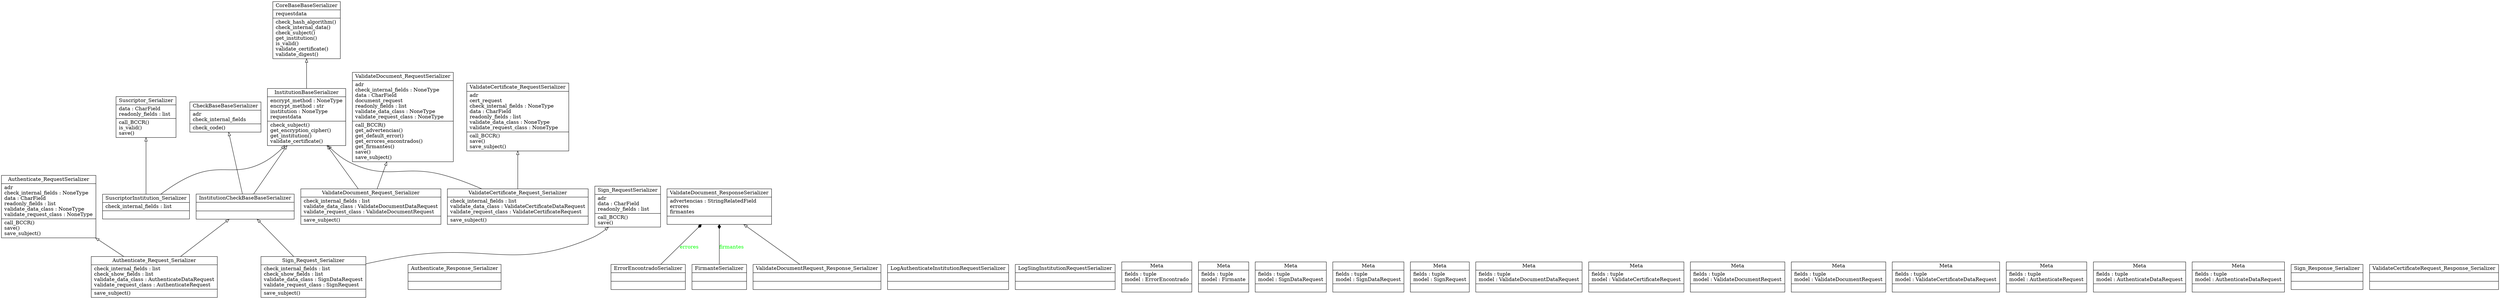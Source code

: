 digraph "classes" {
charset="utf-8"
rankdir=BT
"0" [label="{Authenticate_RequestSerializer|adr\lcheck_internal_fields : NoneType\ldata : CharField\lreadonly_fields : list\lvalidate_data_class : NoneType\lvalidate_request_class : NoneType\l|call_BCCR()\lsave()\lsave_subject()\l}", shape="record"];
"1" [label="{Authenticate_Request_Serializer|check_internal_fields : list\lcheck_show_fields : list\lvalidate_data_class : AuthenticateDataRequest\lvalidate_request_class : AuthenticateRequest\l|save_subject()\l}", shape="record"];
"2" [label="{Authenticate_Response_Serializer|\l|}", shape="record"];
"3" [label="{CheckBaseBaseSerializer|adr\lcheck_internal_fields\l|check_code()\l}", shape="record"];
"4" [label="{CoreBaseBaseSerializer|requestdata\l|check_hash_algorithm()\lcheck_internal_data()\lcheck_subject()\lget_institution()\lis_valid()\lvalidate_certificate()\lvalidate_digest()\l}", shape="record"];
"5" [label="{ErrorEncontradoSerializer|\l|}", shape="record"];
"6" [label="{FirmanteSerializer|\l|}", shape="record"];
"7" [label="{InstitutionBaseSerializer|encrypt_method : NoneType\lencrypt_method : str\linstitution : NoneType\lrequestdata\l|check_subject()\lget_encryption_cipher()\lget_institution()\lvalidate_certificate()\l}", shape="record"];
"8" [label="{InstitutionCheckBaseBaseSerializer|\l|}", shape="record"];
"9" [label="{LogAuthenticateInstitutionRequestSerializer|\l|}", shape="record"];
"10" [label="{LogSingInstitutionRequestSerializer|\l|}", shape="record"];
"11" [label="{Meta|fields : tuple\lmodel : ErrorEncontrado\l|}", shape="record"];
"12" [label="{Meta|fields : tuple\lmodel : Firmante\l|}", shape="record"];
"13" [label="{Meta|fields : tuple\lmodel : SignDataRequest\l|}", shape="record"];
"14" [label="{Meta|fields : tuple\lmodel : SignDataRequest\l|}", shape="record"];
"15" [label="{Meta|fields : tuple\lmodel : SignRequest\l|}", shape="record"];
"16" [label="{Meta|fields : tuple\lmodel : ValidateDocumentDataRequest\l|}", shape="record"];
"17" [label="{Meta|fields : tuple\lmodel : ValidateCertificateRequest\l|}", shape="record"];
"18" [label="{Meta|fields : tuple\lmodel : ValidateDocumentRequest\l|}", shape="record"];
"19" [label="{Meta|fields : tuple\lmodel : ValidateDocumentRequest\l|}", shape="record"];
"20" [label="{Meta|fields : tuple\lmodel : ValidateCertificateDataRequest\l|}", shape="record"];
"21" [label="{Meta|fields : tuple\lmodel : AuthenticateRequest\l|}", shape="record"];
"22" [label="{Meta|fields : tuple\lmodel : AuthenticateDataRequest\l|}", shape="record"];
"23" [label="{Meta|fields : tuple\lmodel : AuthenticateDataRequest\l|}", shape="record"];
"24" [label="{Sign_RequestSerializer|adr\ldata : CharField\lreadonly_fields : list\l|call_BCCR()\lsave()\l}", shape="record"];
"25" [label="{Sign_Request_Serializer|check_internal_fields : list\lcheck_show_fields : list\lvalidate_data_class : SignDataRequest\lvalidate_request_class : SignRequest\l|save_subject()\l}", shape="record"];
"26" [label="{Sign_Response_Serializer|\l|}", shape="record"];
"27" [label="{SuscriptorInstitution_Serializer|check_internal_fields : list\l|}", shape="record"];
"28" [label="{Suscriptor_Serializer|data : CharField\lreadonly_fields : list\l|call_BCCR()\lis_valid()\lsave()\l}", shape="record"];
"29" [label="{ValidateCertificateRequest_Response_Serializer|\l|}", shape="record"];
"30" [label="{ValidateCertificate_RequestSerializer|adr\lcert_request\lcheck_internal_fields : NoneType\ldata : CharField\lreadonly_fields : list\lvalidate_data_class : NoneType\lvalidate_request_class : NoneType\l|call_BCCR()\lsave()\lsave_subject()\l}", shape="record"];
"31" [label="{ValidateCertificate_Request_Serializer|check_internal_fields : list\lvalidate_data_class : ValidateCertificateDataRequest\lvalidate_request_class : ValidateCertificateRequest\l|save_subject()\l}", shape="record"];
"32" [label="{ValidateDocumentRequest_Response_Serializer|\l|}", shape="record"];
"33" [label="{ValidateDocument_RequestSerializer|adr\lcheck_internal_fields : NoneType\ldata : CharField\ldocument_request\lreadonly_fields : list\lvalidate_data_class : NoneType\lvalidate_request_class : NoneType\l|call_BCCR()\lget_advertencias()\lget_default_error()\lget_errores_encontrados()\lget_firmantes()\lsave()\lsave_subject()\l}", shape="record"];
"34" [label="{ValidateDocument_Request_Serializer|check_internal_fields : list\lvalidate_data_class : ValidateDocumentDataRequest\lvalidate_request_class : ValidateDocumentRequest\l|save_subject()\l}", shape="record"];
"35" [label="{ValidateDocument_ResponseSerializer|advertencias : StringRelatedField\lerrores\lfirmantes\l|}", shape="record"];
"1" -> "0" [arrowhead="empty", arrowtail="none"];
"1" -> "8" [arrowhead="empty", arrowtail="none"];
"7" -> "4" [arrowhead="empty", arrowtail="none"];
"8" -> "3" [arrowhead="empty", arrowtail="none"];
"8" -> "7" [arrowhead="empty", arrowtail="none"];
"25" -> "8" [arrowhead="empty", arrowtail="none"];
"25" -> "24" [arrowhead="empty", arrowtail="none"];
"27" -> "7" [arrowhead="empty", arrowtail="none"];
"27" -> "28" [arrowhead="empty", arrowtail="none"];
"31" -> "7" [arrowhead="empty", arrowtail="none"];
"31" -> "30" [arrowhead="empty", arrowtail="none"];
"32" -> "35" [arrowhead="empty", arrowtail="none"];
"34" -> "7" [arrowhead="empty", arrowtail="none"];
"34" -> "33" [arrowhead="empty", arrowtail="none"];
"5" -> "35" [arrowhead="diamond", arrowtail="none", fontcolor="green", label="errores", style="solid"];
"6" -> "35" [arrowhead="diamond", arrowtail="none", fontcolor="green", label="firmantes", style="solid"];
}
